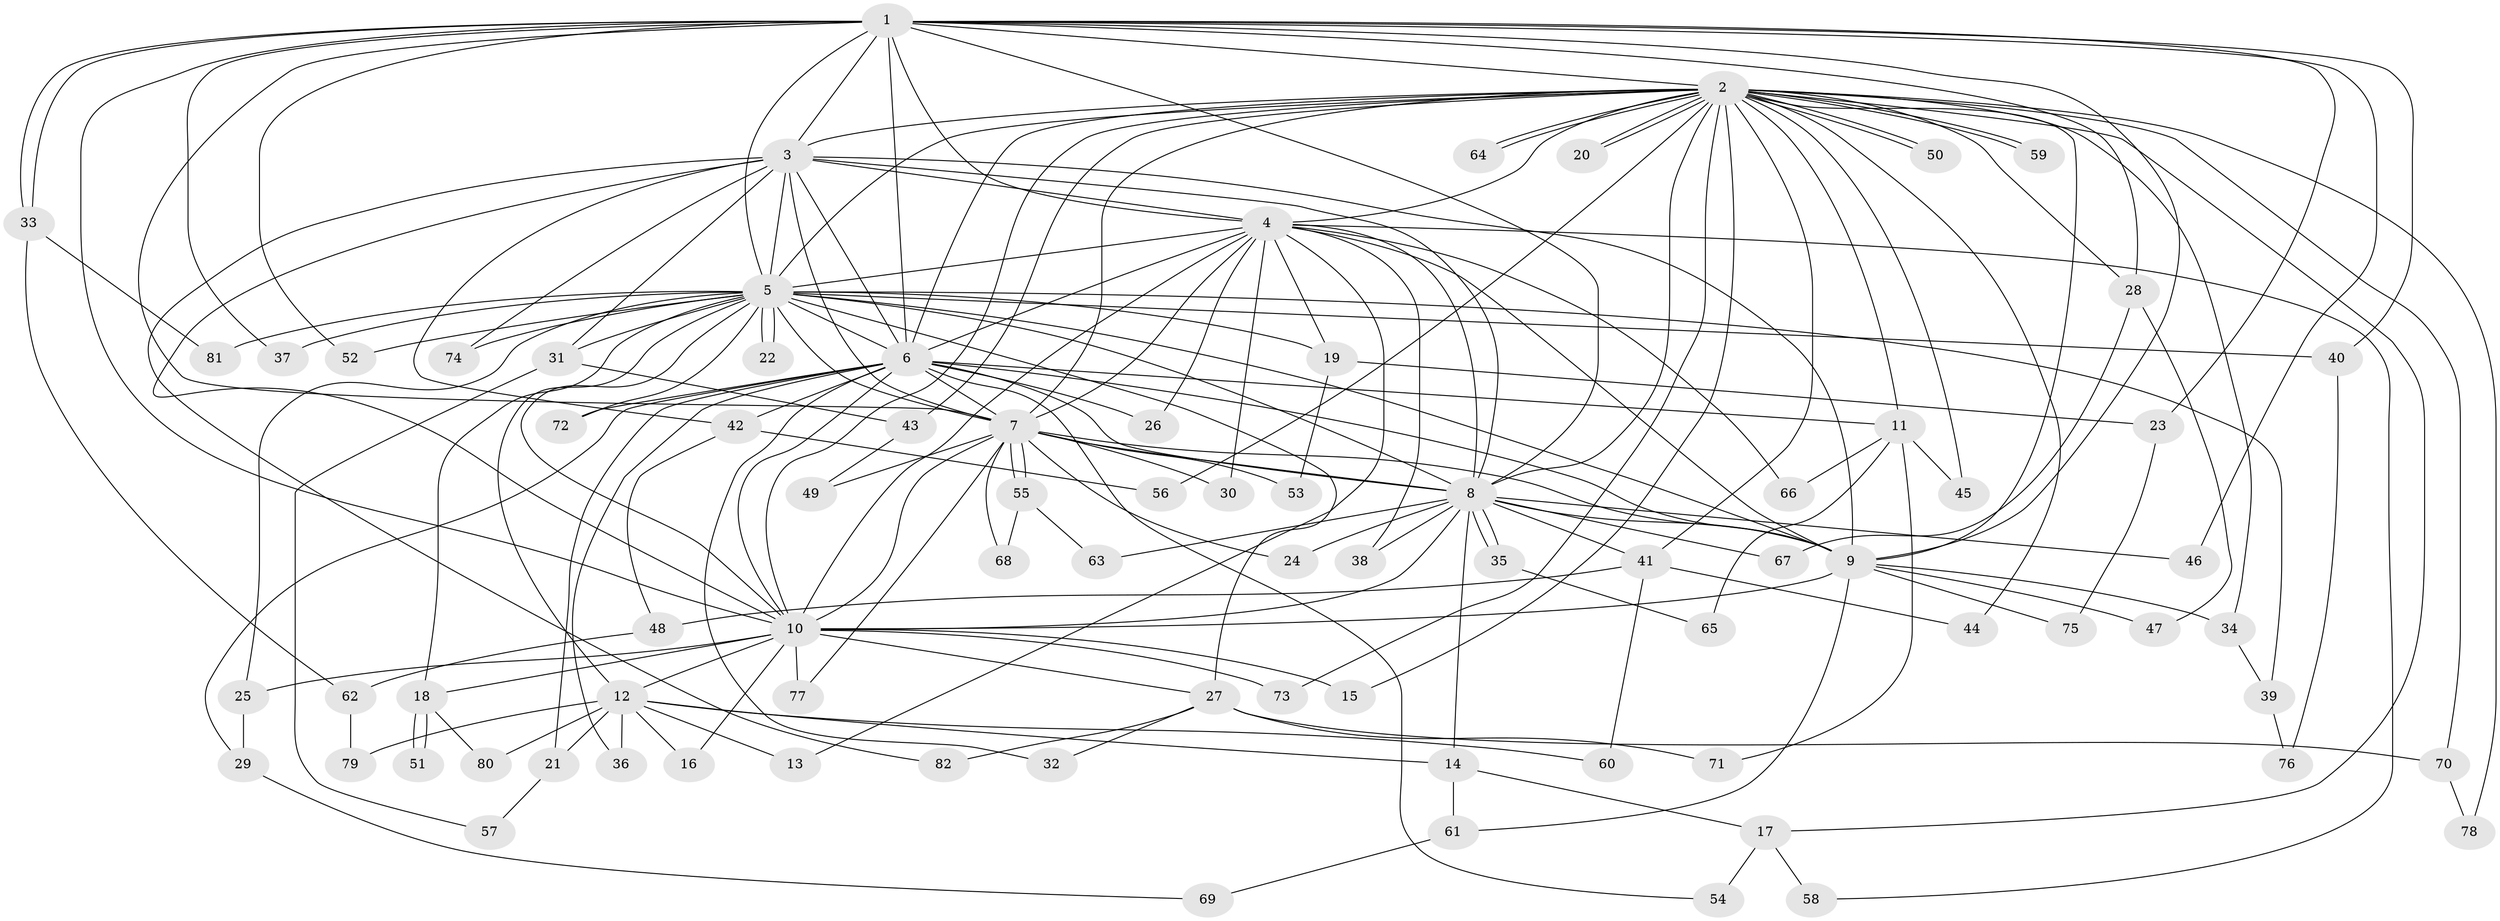 // Generated by graph-tools (version 1.1) at 2025/14/03/09/25 04:14:08]
// undirected, 82 vertices, 189 edges
graph export_dot {
graph [start="1"]
  node [color=gray90,style=filled];
  1;
  2;
  3;
  4;
  5;
  6;
  7;
  8;
  9;
  10;
  11;
  12;
  13;
  14;
  15;
  16;
  17;
  18;
  19;
  20;
  21;
  22;
  23;
  24;
  25;
  26;
  27;
  28;
  29;
  30;
  31;
  32;
  33;
  34;
  35;
  36;
  37;
  38;
  39;
  40;
  41;
  42;
  43;
  44;
  45;
  46;
  47;
  48;
  49;
  50;
  51;
  52;
  53;
  54;
  55;
  56;
  57;
  58;
  59;
  60;
  61;
  62;
  63;
  64;
  65;
  66;
  67;
  68;
  69;
  70;
  71;
  72;
  73;
  74;
  75;
  76;
  77;
  78;
  79;
  80;
  81;
  82;
  1 -- 2;
  1 -- 3;
  1 -- 4;
  1 -- 5;
  1 -- 6;
  1 -- 7;
  1 -- 8;
  1 -- 9;
  1 -- 10;
  1 -- 23;
  1 -- 28;
  1 -- 33;
  1 -- 33;
  1 -- 37;
  1 -- 40;
  1 -- 46;
  1 -- 52;
  2 -- 3;
  2 -- 4;
  2 -- 5;
  2 -- 6;
  2 -- 7;
  2 -- 8;
  2 -- 9;
  2 -- 10;
  2 -- 11;
  2 -- 15;
  2 -- 17;
  2 -- 20;
  2 -- 20;
  2 -- 28;
  2 -- 34;
  2 -- 41;
  2 -- 43;
  2 -- 44;
  2 -- 45;
  2 -- 50;
  2 -- 50;
  2 -- 56;
  2 -- 59;
  2 -- 59;
  2 -- 64;
  2 -- 64;
  2 -- 70;
  2 -- 73;
  2 -- 78;
  3 -- 4;
  3 -- 5;
  3 -- 6;
  3 -- 7;
  3 -- 8;
  3 -- 9;
  3 -- 10;
  3 -- 31;
  3 -- 42;
  3 -- 74;
  3 -- 82;
  4 -- 5;
  4 -- 6;
  4 -- 7;
  4 -- 8;
  4 -- 9;
  4 -- 10;
  4 -- 13;
  4 -- 19;
  4 -- 26;
  4 -- 30;
  4 -- 38;
  4 -- 58;
  4 -- 66;
  5 -- 6;
  5 -- 7;
  5 -- 8;
  5 -- 9;
  5 -- 10;
  5 -- 12;
  5 -- 18;
  5 -- 19;
  5 -- 22;
  5 -- 22;
  5 -- 25;
  5 -- 27;
  5 -- 31;
  5 -- 37;
  5 -- 39;
  5 -- 40;
  5 -- 52;
  5 -- 72;
  5 -- 74;
  5 -- 81;
  6 -- 7;
  6 -- 8;
  6 -- 9;
  6 -- 10;
  6 -- 11;
  6 -- 21;
  6 -- 26;
  6 -- 29;
  6 -- 32;
  6 -- 36;
  6 -- 42;
  6 -- 54;
  6 -- 72;
  7 -- 8;
  7 -- 9;
  7 -- 10;
  7 -- 24;
  7 -- 30;
  7 -- 49;
  7 -- 53;
  7 -- 55;
  7 -- 55;
  7 -- 68;
  7 -- 77;
  8 -- 9;
  8 -- 10;
  8 -- 14;
  8 -- 24;
  8 -- 35;
  8 -- 35;
  8 -- 38;
  8 -- 41;
  8 -- 46;
  8 -- 63;
  8 -- 67;
  9 -- 10;
  9 -- 34;
  9 -- 47;
  9 -- 61;
  9 -- 75;
  10 -- 12;
  10 -- 15;
  10 -- 16;
  10 -- 18;
  10 -- 25;
  10 -- 27;
  10 -- 73;
  10 -- 77;
  11 -- 45;
  11 -- 65;
  11 -- 66;
  11 -- 71;
  12 -- 13;
  12 -- 14;
  12 -- 16;
  12 -- 21;
  12 -- 36;
  12 -- 60;
  12 -- 79;
  12 -- 80;
  14 -- 17;
  14 -- 61;
  17 -- 54;
  17 -- 58;
  18 -- 51;
  18 -- 51;
  18 -- 80;
  19 -- 23;
  19 -- 53;
  21 -- 57;
  23 -- 75;
  25 -- 29;
  27 -- 32;
  27 -- 70;
  27 -- 71;
  27 -- 82;
  28 -- 47;
  28 -- 67;
  29 -- 69;
  31 -- 43;
  31 -- 57;
  33 -- 62;
  33 -- 81;
  34 -- 39;
  35 -- 65;
  39 -- 76;
  40 -- 76;
  41 -- 44;
  41 -- 48;
  41 -- 60;
  42 -- 48;
  42 -- 56;
  43 -- 49;
  48 -- 62;
  55 -- 63;
  55 -- 68;
  61 -- 69;
  62 -- 79;
  70 -- 78;
}
